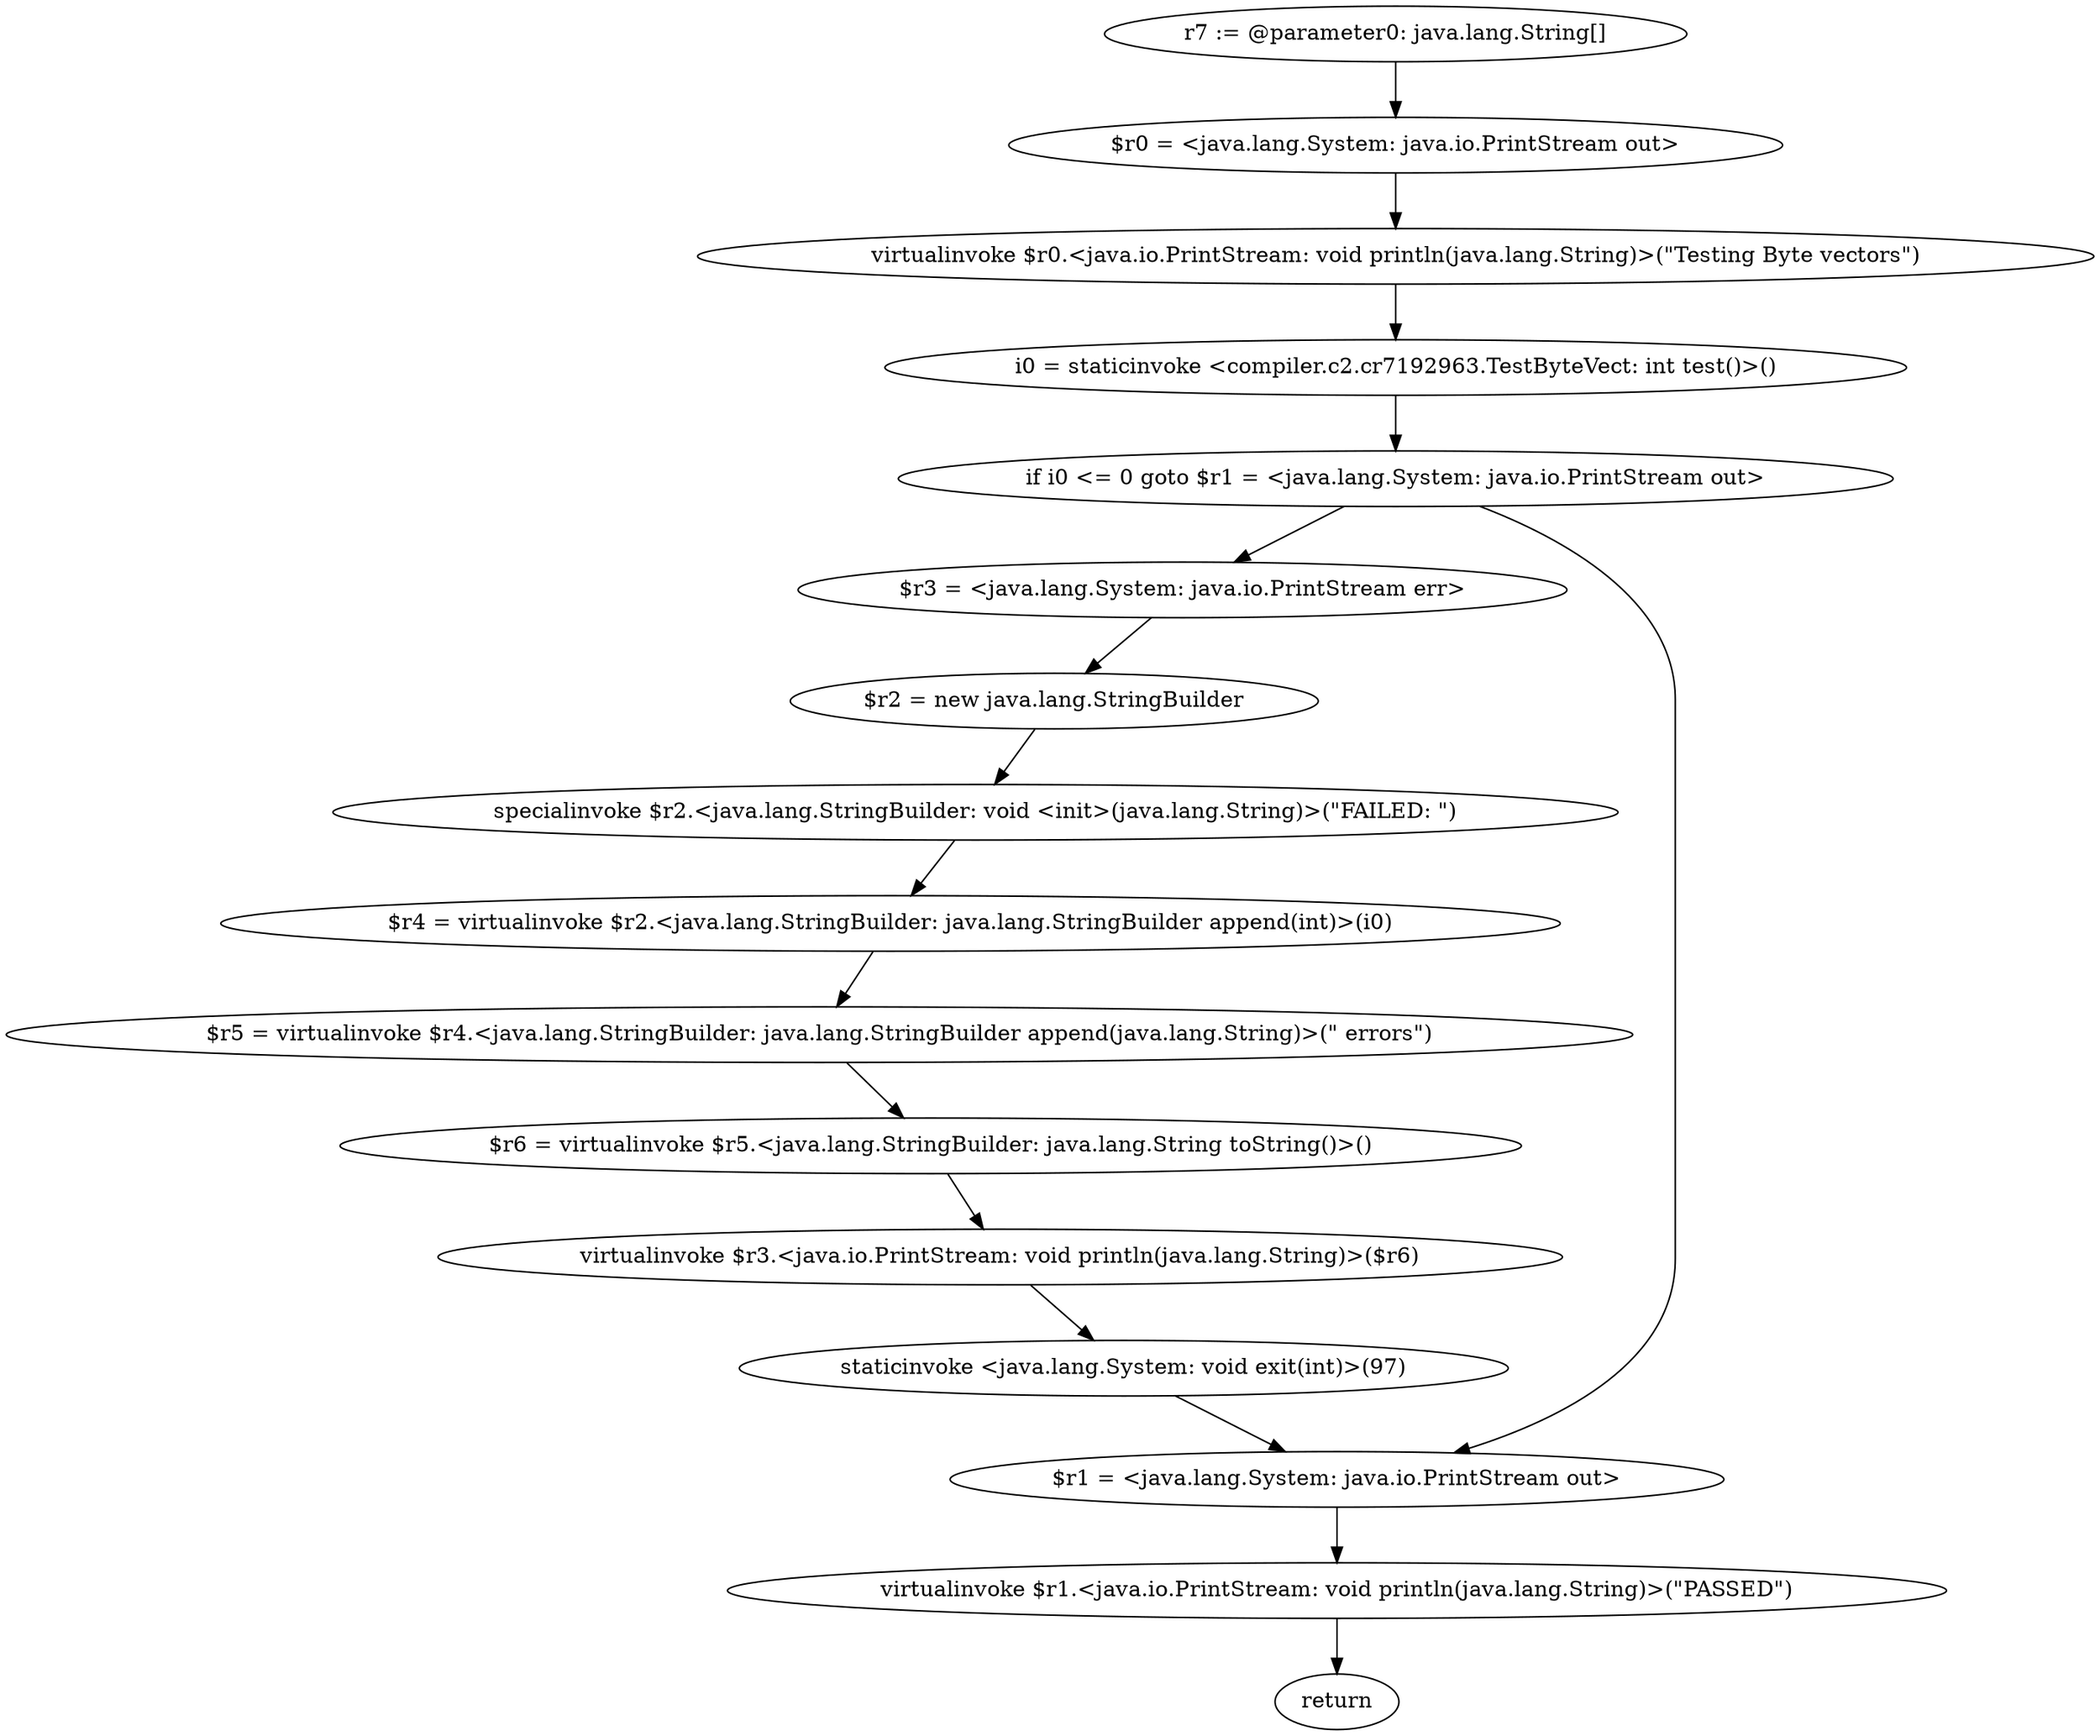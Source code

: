 digraph "unitGraph" {
    "r7 := @parameter0: java.lang.String[]"
    "$r0 = <java.lang.System: java.io.PrintStream out>"
    "virtualinvoke $r0.<java.io.PrintStream: void println(java.lang.String)>(\"Testing Byte vectors\")"
    "i0 = staticinvoke <compiler.c2.cr7192963.TestByteVect: int test()>()"
    "if i0 <= 0 goto $r1 = <java.lang.System: java.io.PrintStream out>"
    "$r3 = <java.lang.System: java.io.PrintStream err>"
    "$r2 = new java.lang.StringBuilder"
    "specialinvoke $r2.<java.lang.StringBuilder: void <init>(java.lang.String)>(\"FAILED: \")"
    "$r4 = virtualinvoke $r2.<java.lang.StringBuilder: java.lang.StringBuilder append(int)>(i0)"
    "$r5 = virtualinvoke $r4.<java.lang.StringBuilder: java.lang.StringBuilder append(java.lang.String)>(\" errors\")"
    "$r6 = virtualinvoke $r5.<java.lang.StringBuilder: java.lang.String toString()>()"
    "virtualinvoke $r3.<java.io.PrintStream: void println(java.lang.String)>($r6)"
    "staticinvoke <java.lang.System: void exit(int)>(97)"
    "$r1 = <java.lang.System: java.io.PrintStream out>"
    "virtualinvoke $r1.<java.io.PrintStream: void println(java.lang.String)>(\"PASSED\")"
    "return"
    "r7 := @parameter0: java.lang.String[]"->"$r0 = <java.lang.System: java.io.PrintStream out>";
    "$r0 = <java.lang.System: java.io.PrintStream out>"->"virtualinvoke $r0.<java.io.PrintStream: void println(java.lang.String)>(\"Testing Byte vectors\")";
    "virtualinvoke $r0.<java.io.PrintStream: void println(java.lang.String)>(\"Testing Byte vectors\")"->"i0 = staticinvoke <compiler.c2.cr7192963.TestByteVect: int test()>()";
    "i0 = staticinvoke <compiler.c2.cr7192963.TestByteVect: int test()>()"->"if i0 <= 0 goto $r1 = <java.lang.System: java.io.PrintStream out>";
    "if i0 <= 0 goto $r1 = <java.lang.System: java.io.PrintStream out>"->"$r3 = <java.lang.System: java.io.PrintStream err>";
    "if i0 <= 0 goto $r1 = <java.lang.System: java.io.PrintStream out>"->"$r1 = <java.lang.System: java.io.PrintStream out>";
    "$r3 = <java.lang.System: java.io.PrintStream err>"->"$r2 = new java.lang.StringBuilder";
    "$r2 = new java.lang.StringBuilder"->"specialinvoke $r2.<java.lang.StringBuilder: void <init>(java.lang.String)>(\"FAILED: \")";
    "specialinvoke $r2.<java.lang.StringBuilder: void <init>(java.lang.String)>(\"FAILED: \")"->"$r4 = virtualinvoke $r2.<java.lang.StringBuilder: java.lang.StringBuilder append(int)>(i0)";
    "$r4 = virtualinvoke $r2.<java.lang.StringBuilder: java.lang.StringBuilder append(int)>(i0)"->"$r5 = virtualinvoke $r4.<java.lang.StringBuilder: java.lang.StringBuilder append(java.lang.String)>(\" errors\")";
    "$r5 = virtualinvoke $r4.<java.lang.StringBuilder: java.lang.StringBuilder append(java.lang.String)>(\" errors\")"->"$r6 = virtualinvoke $r5.<java.lang.StringBuilder: java.lang.String toString()>()";
    "$r6 = virtualinvoke $r5.<java.lang.StringBuilder: java.lang.String toString()>()"->"virtualinvoke $r3.<java.io.PrintStream: void println(java.lang.String)>($r6)";
    "virtualinvoke $r3.<java.io.PrintStream: void println(java.lang.String)>($r6)"->"staticinvoke <java.lang.System: void exit(int)>(97)";
    "staticinvoke <java.lang.System: void exit(int)>(97)"->"$r1 = <java.lang.System: java.io.PrintStream out>";
    "$r1 = <java.lang.System: java.io.PrintStream out>"->"virtualinvoke $r1.<java.io.PrintStream: void println(java.lang.String)>(\"PASSED\")";
    "virtualinvoke $r1.<java.io.PrintStream: void println(java.lang.String)>(\"PASSED\")"->"return";
}
